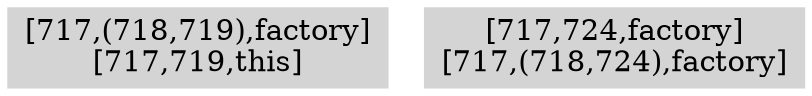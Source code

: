 digraph { 
363 [shape=box,style=filled,color=".0 .0 .83",label="[717,(718,719),factory]\n[717,719,this]"];
364 [shape=box,style=filled,color=".0 .0 .83",label="[717,724,factory]\n[717,(718,724),factory]"];
}